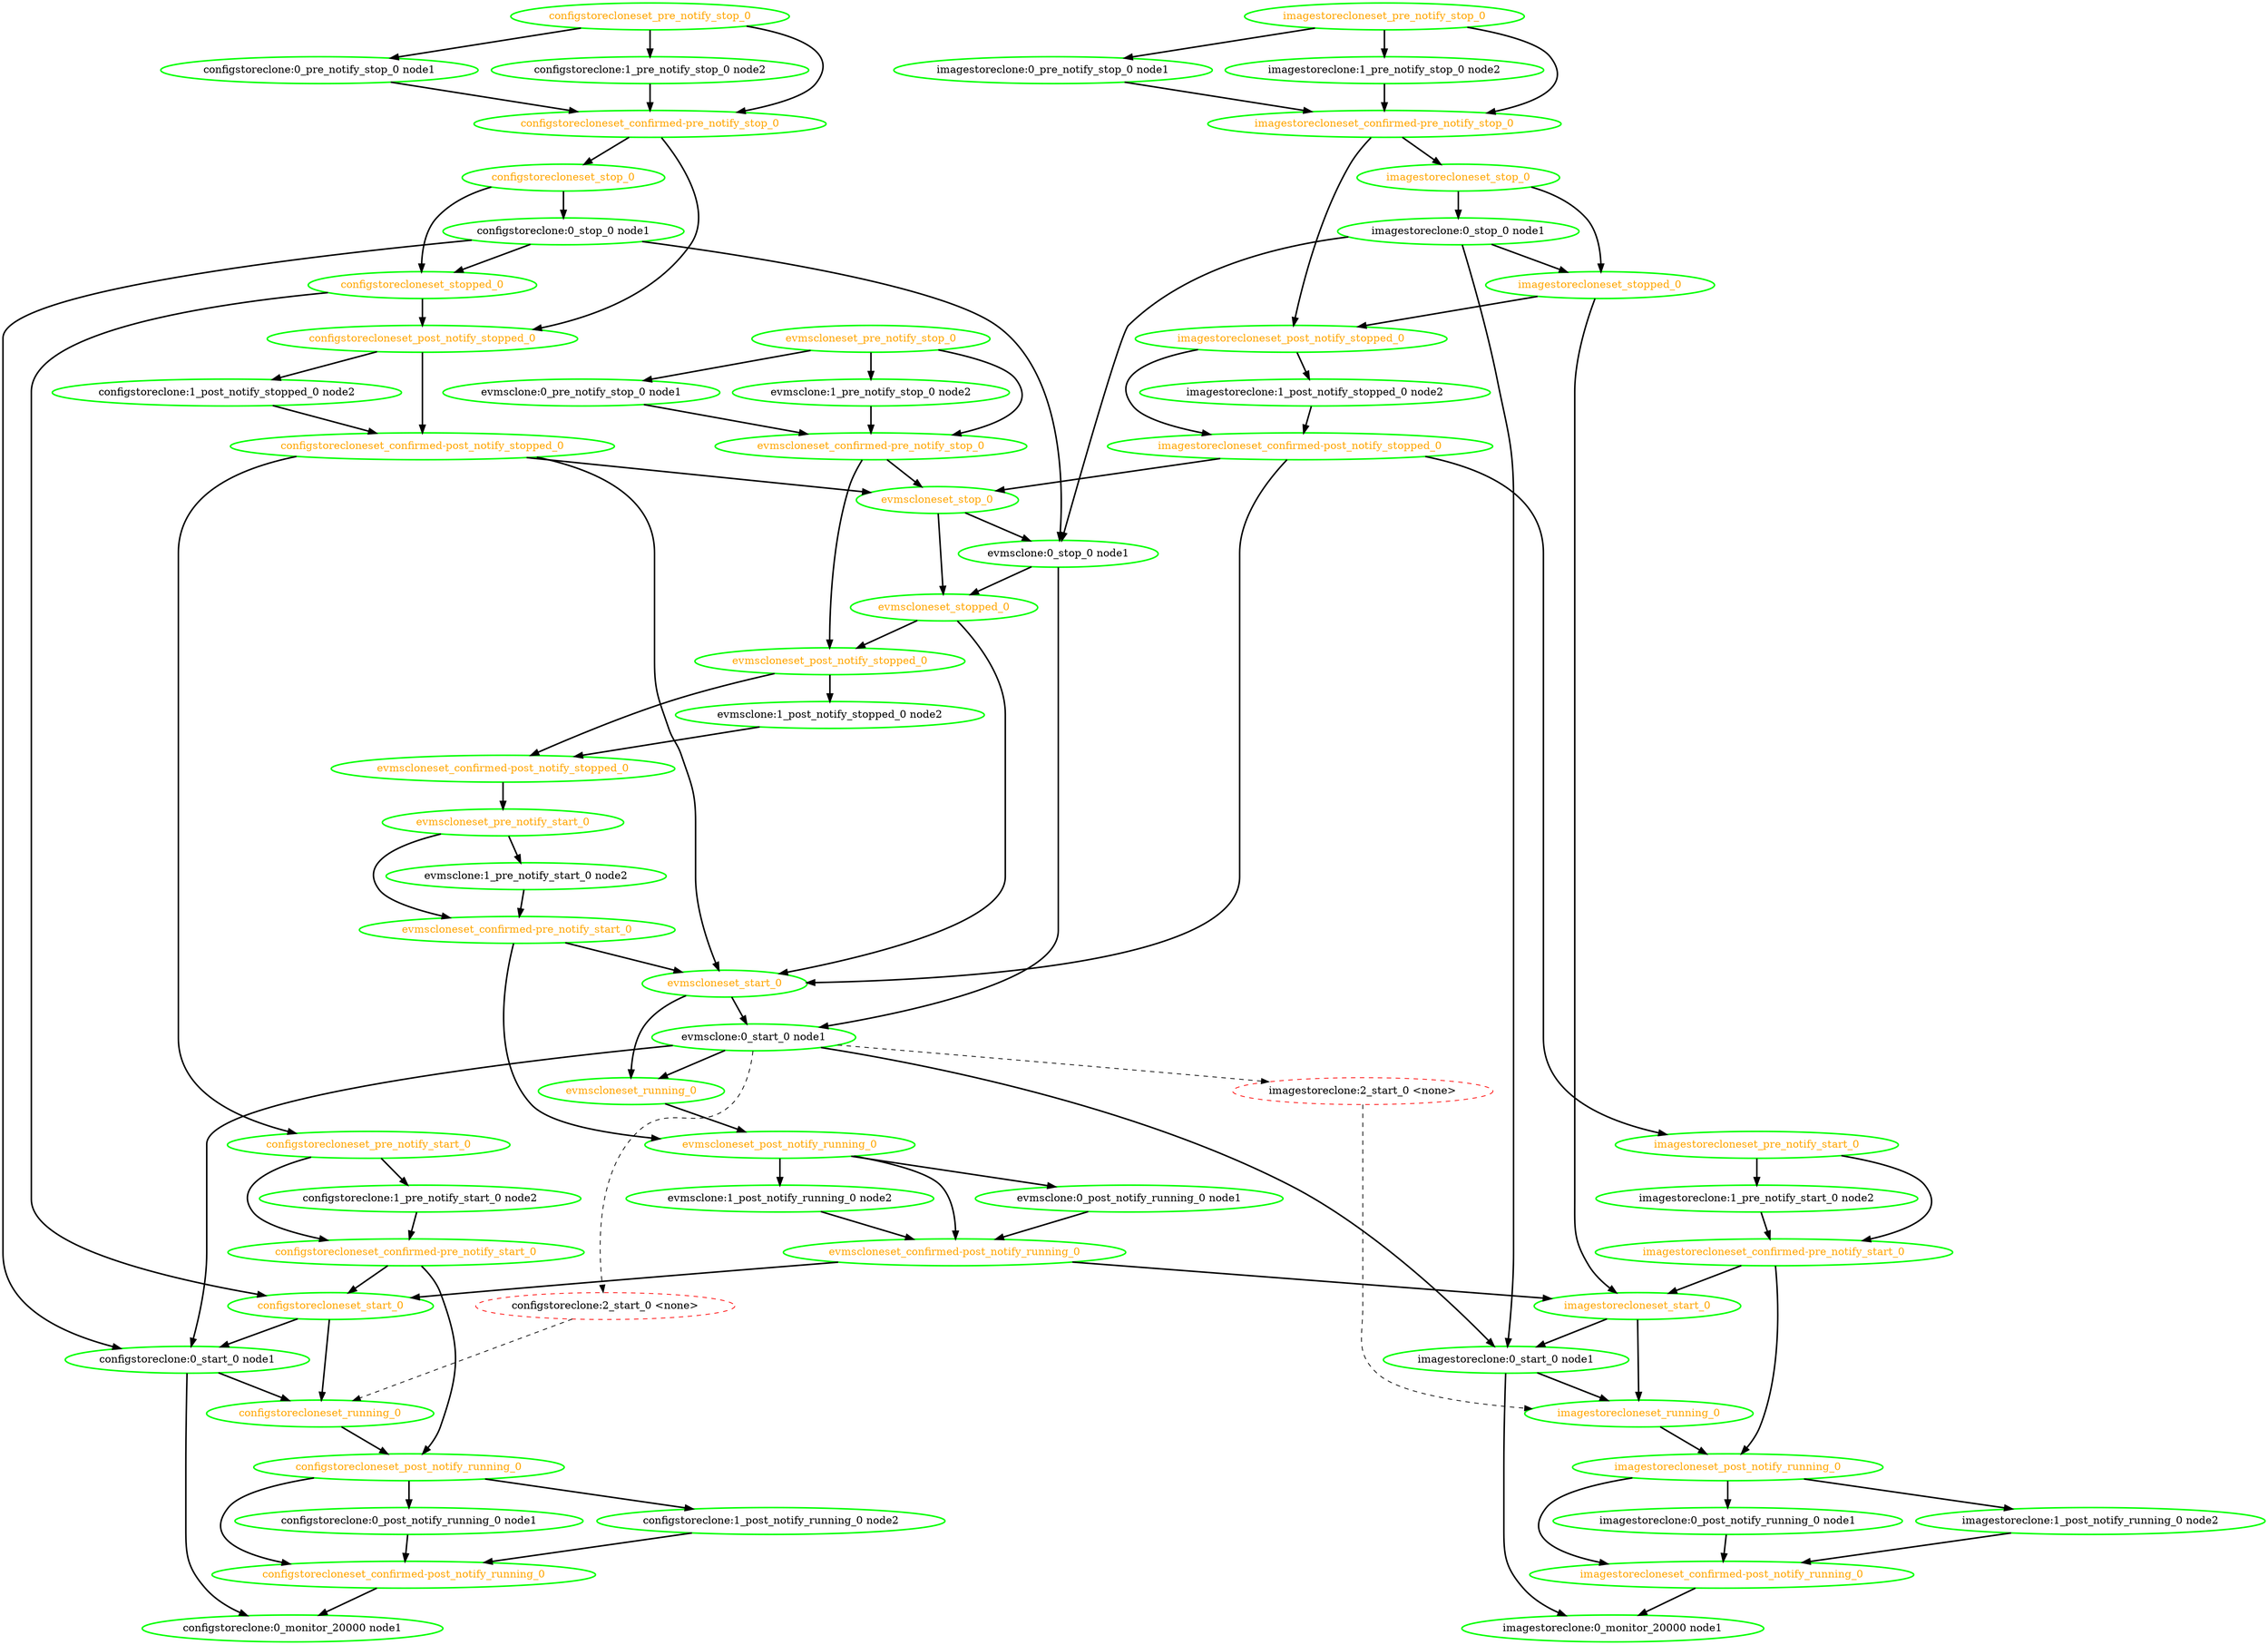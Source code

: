  digraph "g" {
"configstoreclone:0_monitor_20000 node1" [ style=bold color="green" fontcolor="black"]
"configstoreclone:0_post_notify_running_0 node1" -> "configstorecloneset_confirmed-post_notify_running_0" [ style = bold]
"configstoreclone:0_post_notify_running_0 node1" [ style=bold color="green" fontcolor="black"]
"configstoreclone:0_pre_notify_stop_0 node1" -> "configstorecloneset_confirmed-pre_notify_stop_0" [ style = bold]
"configstoreclone:0_pre_notify_stop_0 node1" [ style=bold color="green" fontcolor="black"]
"configstoreclone:0_start_0 node1" -> "configstoreclone:0_monitor_20000 node1" [ style = bold]
"configstoreclone:0_start_0 node1" -> "configstorecloneset_running_0" [ style = bold]
"configstoreclone:0_start_0 node1" [ style=bold color="green" fontcolor="black"]
"configstoreclone:0_stop_0 node1" -> "configstoreclone:0_start_0 node1" [ style = bold]
"configstoreclone:0_stop_0 node1" -> "configstorecloneset_stopped_0" [ style = bold]
"configstoreclone:0_stop_0 node1" -> "evmsclone:0_stop_0 node1" [ style = bold]
"configstoreclone:0_stop_0 node1" [ style=bold color="green" fontcolor="black"]
"configstoreclone:1_post_notify_running_0 node2" -> "configstorecloneset_confirmed-post_notify_running_0" [ style = bold]
"configstoreclone:1_post_notify_running_0 node2" [ style=bold color="green" fontcolor="black"]
"configstoreclone:1_post_notify_stopped_0 node2" -> "configstorecloneset_confirmed-post_notify_stopped_0" [ style = bold]
"configstoreclone:1_post_notify_stopped_0 node2" [ style=bold color="green" fontcolor="black"]
"configstoreclone:1_pre_notify_start_0 node2" -> "configstorecloneset_confirmed-pre_notify_start_0" [ style = bold]
"configstoreclone:1_pre_notify_start_0 node2" [ style=bold color="green" fontcolor="black"]
"configstoreclone:1_pre_notify_stop_0 node2" -> "configstorecloneset_confirmed-pre_notify_stop_0" [ style = bold]
"configstoreclone:1_pre_notify_stop_0 node2" [ style=bold color="green" fontcolor="black"]
"configstoreclone:2_start_0 <none>" -> "configstorecloneset_running_0" [ style = dashed]
"configstoreclone:2_start_0 <none>" [ style=dashed color="red" fontcolor="black"]
"configstorecloneset_confirmed-post_notify_running_0" -> "configstoreclone:0_monitor_20000 node1" [ style = bold]
"configstorecloneset_confirmed-post_notify_running_0" [ style=bold color="green" fontcolor="orange"]
"configstorecloneset_confirmed-post_notify_stopped_0" -> "configstorecloneset_pre_notify_start_0" [ style = bold]
"configstorecloneset_confirmed-post_notify_stopped_0" -> "evmscloneset_start_0" [ style = bold]
"configstorecloneset_confirmed-post_notify_stopped_0" -> "evmscloneset_stop_0" [ style = bold]
"configstorecloneset_confirmed-post_notify_stopped_0" [ style=bold color="green" fontcolor="orange"]
"configstorecloneset_confirmed-pre_notify_start_0" -> "configstorecloneset_post_notify_running_0" [ style = bold]
"configstorecloneset_confirmed-pre_notify_start_0" -> "configstorecloneset_start_0" [ style = bold]
"configstorecloneset_confirmed-pre_notify_start_0" [ style=bold color="green" fontcolor="orange"]
"configstorecloneset_confirmed-pre_notify_stop_0" -> "configstorecloneset_post_notify_stopped_0" [ style = bold]
"configstorecloneset_confirmed-pre_notify_stop_0" -> "configstorecloneset_stop_0" [ style = bold]
"configstorecloneset_confirmed-pre_notify_stop_0" [ style=bold color="green" fontcolor="orange"]
"configstorecloneset_post_notify_running_0" -> "configstoreclone:0_post_notify_running_0 node1" [ style = bold]
"configstorecloneset_post_notify_running_0" -> "configstoreclone:1_post_notify_running_0 node2" [ style = bold]
"configstorecloneset_post_notify_running_0" -> "configstorecloneset_confirmed-post_notify_running_0" [ style = bold]
"configstorecloneset_post_notify_running_0" [ style=bold color="green" fontcolor="orange"]
"configstorecloneset_post_notify_stopped_0" -> "configstoreclone:1_post_notify_stopped_0 node2" [ style = bold]
"configstorecloneset_post_notify_stopped_0" -> "configstorecloneset_confirmed-post_notify_stopped_0" [ style = bold]
"configstorecloneset_post_notify_stopped_0" [ style=bold color="green" fontcolor="orange"]
"configstorecloneset_pre_notify_start_0" -> "configstoreclone:1_pre_notify_start_0 node2" [ style = bold]
"configstorecloneset_pre_notify_start_0" -> "configstorecloneset_confirmed-pre_notify_start_0" [ style = bold]
"configstorecloneset_pre_notify_start_0" [ style=bold color="green" fontcolor="orange"]
"configstorecloneset_pre_notify_stop_0" -> "configstoreclone:0_pre_notify_stop_0 node1" [ style = bold]
"configstorecloneset_pre_notify_stop_0" -> "configstoreclone:1_pre_notify_stop_0 node2" [ style = bold]
"configstorecloneset_pre_notify_stop_0" -> "configstorecloneset_confirmed-pre_notify_stop_0" [ style = bold]
"configstorecloneset_pre_notify_stop_0" [ style=bold color="green" fontcolor="orange"]
"configstorecloneset_running_0" -> "configstorecloneset_post_notify_running_0" [ style = bold]
"configstorecloneset_running_0" [ style=bold color="green" fontcolor="orange"]
"configstorecloneset_start_0" -> "configstoreclone:0_start_0 node1" [ style = bold]
"configstorecloneset_start_0" -> "configstorecloneset_running_0" [ style = bold]
"configstorecloneset_start_0" [ style=bold color="green" fontcolor="orange"]
"configstorecloneset_stop_0" -> "configstoreclone:0_stop_0 node1" [ style = bold]
"configstorecloneset_stop_0" -> "configstorecloneset_stopped_0" [ style = bold]
"configstorecloneset_stop_0" [ style=bold color="green" fontcolor="orange"]
"configstorecloneset_stopped_0" -> "configstorecloneset_post_notify_stopped_0" [ style = bold]
"configstorecloneset_stopped_0" -> "configstorecloneset_start_0" [ style = bold]
"configstorecloneset_stopped_0" [ style=bold color="green" fontcolor="orange"]
"evmsclone:0_post_notify_running_0 node1" -> "evmscloneset_confirmed-post_notify_running_0" [ style = bold]
"evmsclone:0_post_notify_running_0 node1" [ style=bold color="green" fontcolor="black"]
"evmsclone:0_pre_notify_stop_0 node1" -> "evmscloneset_confirmed-pre_notify_stop_0" [ style = bold]
"evmsclone:0_pre_notify_stop_0 node1" [ style=bold color="green" fontcolor="black"]
"evmsclone:0_start_0 node1" -> "configstoreclone:0_start_0 node1" [ style = bold]
"evmsclone:0_start_0 node1" -> "configstoreclone:2_start_0 <none>" [ style = dashed]
"evmsclone:0_start_0 node1" -> "evmscloneset_running_0" [ style = bold]
"evmsclone:0_start_0 node1" -> "imagestoreclone:0_start_0 node1" [ style = bold]
"evmsclone:0_start_0 node1" -> "imagestoreclone:2_start_0 <none>" [ style = dashed]
"evmsclone:0_start_0 node1" [ style=bold color="green" fontcolor="black"]
"evmsclone:0_stop_0 node1" -> "evmsclone:0_start_0 node1" [ style = bold]
"evmsclone:0_stop_0 node1" -> "evmscloneset_stopped_0" [ style = bold]
"evmsclone:0_stop_0 node1" [ style=bold color="green" fontcolor="black"]
"evmsclone:1_post_notify_running_0 node2" -> "evmscloneset_confirmed-post_notify_running_0" [ style = bold]
"evmsclone:1_post_notify_running_0 node2" [ style=bold color="green" fontcolor="black"]
"evmsclone:1_post_notify_stopped_0 node2" -> "evmscloneset_confirmed-post_notify_stopped_0" [ style = bold]
"evmsclone:1_post_notify_stopped_0 node2" [ style=bold color="green" fontcolor="black"]
"evmsclone:1_pre_notify_start_0 node2" -> "evmscloneset_confirmed-pre_notify_start_0" [ style = bold]
"evmsclone:1_pre_notify_start_0 node2" [ style=bold color="green" fontcolor="black"]
"evmsclone:1_pre_notify_stop_0 node2" -> "evmscloneset_confirmed-pre_notify_stop_0" [ style = bold]
"evmsclone:1_pre_notify_stop_0 node2" [ style=bold color="green" fontcolor="black"]
"evmscloneset_confirmed-post_notify_running_0" -> "configstorecloneset_start_0" [ style = bold]
"evmscloneset_confirmed-post_notify_running_0" -> "imagestorecloneset_start_0" [ style = bold]
"evmscloneset_confirmed-post_notify_running_0" [ style=bold color="green" fontcolor="orange"]
"evmscloneset_confirmed-post_notify_stopped_0" -> "evmscloneset_pre_notify_start_0" [ style = bold]
"evmscloneset_confirmed-post_notify_stopped_0" [ style=bold color="green" fontcolor="orange"]
"evmscloneset_confirmed-pre_notify_start_0" -> "evmscloneset_post_notify_running_0" [ style = bold]
"evmscloneset_confirmed-pre_notify_start_0" -> "evmscloneset_start_0" [ style = bold]
"evmscloneset_confirmed-pre_notify_start_0" [ style=bold color="green" fontcolor="orange"]
"evmscloneset_confirmed-pre_notify_stop_0" -> "evmscloneset_post_notify_stopped_0" [ style = bold]
"evmscloneset_confirmed-pre_notify_stop_0" -> "evmscloneset_stop_0" [ style = bold]
"evmscloneset_confirmed-pre_notify_stop_0" [ style=bold color="green" fontcolor="orange"]
"evmscloneset_post_notify_running_0" -> "evmsclone:0_post_notify_running_0 node1" [ style = bold]
"evmscloneset_post_notify_running_0" -> "evmsclone:1_post_notify_running_0 node2" [ style = bold]
"evmscloneset_post_notify_running_0" -> "evmscloneset_confirmed-post_notify_running_0" [ style = bold]
"evmscloneset_post_notify_running_0" [ style=bold color="green" fontcolor="orange"]
"evmscloneset_post_notify_stopped_0" -> "evmsclone:1_post_notify_stopped_0 node2" [ style = bold]
"evmscloneset_post_notify_stopped_0" -> "evmscloneset_confirmed-post_notify_stopped_0" [ style = bold]
"evmscloneset_post_notify_stopped_0" [ style=bold color="green" fontcolor="orange"]
"evmscloneset_pre_notify_start_0" -> "evmsclone:1_pre_notify_start_0 node2" [ style = bold]
"evmscloneset_pre_notify_start_0" -> "evmscloneset_confirmed-pre_notify_start_0" [ style = bold]
"evmscloneset_pre_notify_start_0" [ style=bold color="green" fontcolor="orange"]
"evmscloneset_pre_notify_stop_0" -> "evmsclone:0_pre_notify_stop_0 node1" [ style = bold]
"evmscloneset_pre_notify_stop_0" -> "evmsclone:1_pre_notify_stop_0 node2" [ style = bold]
"evmscloneset_pre_notify_stop_0" -> "evmscloneset_confirmed-pre_notify_stop_0" [ style = bold]
"evmscloneset_pre_notify_stop_0" [ style=bold color="green" fontcolor="orange"]
"evmscloneset_running_0" -> "evmscloneset_post_notify_running_0" [ style = bold]
"evmscloneset_running_0" [ style=bold color="green" fontcolor="orange"]
"evmscloneset_start_0" -> "evmsclone:0_start_0 node1" [ style = bold]
"evmscloneset_start_0" -> "evmscloneset_running_0" [ style = bold]
"evmscloneset_start_0" [ style=bold color="green" fontcolor="orange"]
"evmscloneset_stop_0" -> "evmsclone:0_stop_0 node1" [ style = bold]
"evmscloneset_stop_0" -> "evmscloneset_stopped_0" [ style = bold]
"evmscloneset_stop_0" [ style=bold color="green" fontcolor="orange"]
"evmscloneset_stopped_0" -> "evmscloneset_post_notify_stopped_0" [ style = bold]
"evmscloneset_stopped_0" -> "evmscloneset_start_0" [ style = bold]
"evmscloneset_stopped_0" [ style=bold color="green" fontcolor="orange"]
"imagestoreclone:0_monitor_20000 node1" [ style=bold color="green" fontcolor="black"]
"imagestoreclone:0_post_notify_running_0 node1" -> "imagestorecloneset_confirmed-post_notify_running_0" [ style = bold]
"imagestoreclone:0_post_notify_running_0 node1" [ style=bold color="green" fontcolor="black"]
"imagestoreclone:0_pre_notify_stop_0 node1" -> "imagestorecloneset_confirmed-pre_notify_stop_0" [ style = bold]
"imagestoreclone:0_pre_notify_stop_0 node1" [ style=bold color="green" fontcolor="black"]
"imagestoreclone:0_start_0 node1" -> "imagestoreclone:0_monitor_20000 node1" [ style = bold]
"imagestoreclone:0_start_0 node1" -> "imagestorecloneset_running_0" [ style = bold]
"imagestoreclone:0_start_0 node1" [ style=bold color="green" fontcolor="black"]
"imagestoreclone:0_stop_0 node1" -> "evmsclone:0_stop_0 node1" [ style = bold]
"imagestoreclone:0_stop_0 node1" -> "imagestoreclone:0_start_0 node1" [ style = bold]
"imagestoreclone:0_stop_0 node1" -> "imagestorecloneset_stopped_0" [ style = bold]
"imagestoreclone:0_stop_0 node1" [ style=bold color="green" fontcolor="black"]
"imagestoreclone:1_post_notify_running_0 node2" -> "imagestorecloneset_confirmed-post_notify_running_0" [ style = bold]
"imagestoreclone:1_post_notify_running_0 node2" [ style=bold color="green" fontcolor="black"]
"imagestoreclone:1_post_notify_stopped_0 node2" -> "imagestorecloneset_confirmed-post_notify_stopped_0" [ style = bold]
"imagestoreclone:1_post_notify_stopped_0 node2" [ style=bold color="green" fontcolor="black"]
"imagestoreclone:1_pre_notify_start_0 node2" -> "imagestorecloneset_confirmed-pre_notify_start_0" [ style = bold]
"imagestoreclone:1_pre_notify_start_0 node2" [ style=bold color="green" fontcolor="black"]
"imagestoreclone:1_pre_notify_stop_0 node2" -> "imagestorecloneset_confirmed-pre_notify_stop_0" [ style = bold]
"imagestoreclone:1_pre_notify_stop_0 node2" [ style=bold color="green" fontcolor="black"]
"imagestoreclone:2_start_0 <none>" -> "imagestorecloneset_running_0" [ style = dashed]
"imagestoreclone:2_start_0 <none>" [ style=dashed color="red" fontcolor="black"]
"imagestorecloneset_confirmed-post_notify_running_0" -> "imagestoreclone:0_monitor_20000 node1" [ style = bold]
"imagestorecloneset_confirmed-post_notify_running_0" [ style=bold color="green" fontcolor="orange"]
"imagestorecloneset_confirmed-post_notify_stopped_0" -> "evmscloneset_start_0" [ style = bold]
"imagestorecloneset_confirmed-post_notify_stopped_0" -> "evmscloneset_stop_0" [ style = bold]
"imagestorecloneset_confirmed-post_notify_stopped_0" -> "imagestorecloneset_pre_notify_start_0" [ style = bold]
"imagestorecloneset_confirmed-post_notify_stopped_0" [ style=bold color="green" fontcolor="orange"]
"imagestorecloneset_confirmed-pre_notify_start_0" -> "imagestorecloneset_post_notify_running_0" [ style = bold]
"imagestorecloneset_confirmed-pre_notify_start_0" -> "imagestorecloneset_start_0" [ style = bold]
"imagestorecloneset_confirmed-pre_notify_start_0" [ style=bold color="green" fontcolor="orange"]
"imagestorecloneset_confirmed-pre_notify_stop_0" -> "imagestorecloneset_post_notify_stopped_0" [ style = bold]
"imagestorecloneset_confirmed-pre_notify_stop_0" -> "imagestorecloneset_stop_0" [ style = bold]
"imagestorecloneset_confirmed-pre_notify_stop_0" [ style=bold color="green" fontcolor="orange"]
"imagestorecloneset_post_notify_running_0" -> "imagestoreclone:0_post_notify_running_0 node1" [ style = bold]
"imagestorecloneset_post_notify_running_0" -> "imagestoreclone:1_post_notify_running_0 node2" [ style = bold]
"imagestorecloneset_post_notify_running_0" -> "imagestorecloneset_confirmed-post_notify_running_0" [ style = bold]
"imagestorecloneset_post_notify_running_0" [ style=bold color="green" fontcolor="orange"]
"imagestorecloneset_post_notify_stopped_0" -> "imagestoreclone:1_post_notify_stopped_0 node2" [ style = bold]
"imagestorecloneset_post_notify_stopped_0" -> "imagestorecloneset_confirmed-post_notify_stopped_0" [ style = bold]
"imagestorecloneset_post_notify_stopped_0" [ style=bold color="green" fontcolor="orange"]
"imagestorecloneset_pre_notify_start_0" -> "imagestoreclone:1_pre_notify_start_0 node2" [ style = bold]
"imagestorecloneset_pre_notify_start_0" -> "imagestorecloneset_confirmed-pre_notify_start_0" [ style = bold]
"imagestorecloneset_pre_notify_start_0" [ style=bold color="green" fontcolor="orange"]
"imagestorecloneset_pre_notify_stop_0" -> "imagestoreclone:0_pre_notify_stop_0 node1" [ style = bold]
"imagestorecloneset_pre_notify_stop_0" -> "imagestoreclone:1_pre_notify_stop_0 node2" [ style = bold]
"imagestorecloneset_pre_notify_stop_0" -> "imagestorecloneset_confirmed-pre_notify_stop_0" [ style = bold]
"imagestorecloneset_pre_notify_stop_0" [ style=bold color="green" fontcolor="orange"]
"imagestorecloneset_running_0" -> "imagestorecloneset_post_notify_running_0" [ style = bold]
"imagestorecloneset_running_0" [ style=bold color="green" fontcolor="orange"]
"imagestorecloneset_start_0" -> "imagestoreclone:0_start_0 node1" [ style = bold]
"imagestorecloneset_start_0" -> "imagestorecloneset_running_0" [ style = bold]
"imagestorecloneset_start_0" [ style=bold color="green" fontcolor="orange"]
"imagestorecloneset_stop_0" -> "imagestoreclone:0_stop_0 node1" [ style = bold]
"imagestorecloneset_stop_0" -> "imagestorecloneset_stopped_0" [ style = bold]
"imagestorecloneset_stop_0" [ style=bold color="green" fontcolor="orange"]
"imagestorecloneset_stopped_0" -> "imagestorecloneset_post_notify_stopped_0" [ style = bold]
"imagestorecloneset_stopped_0" -> "imagestorecloneset_start_0" [ style = bold]
"imagestorecloneset_stopped_0" [ style=bold color="green" fontcolor="orange"]
}
